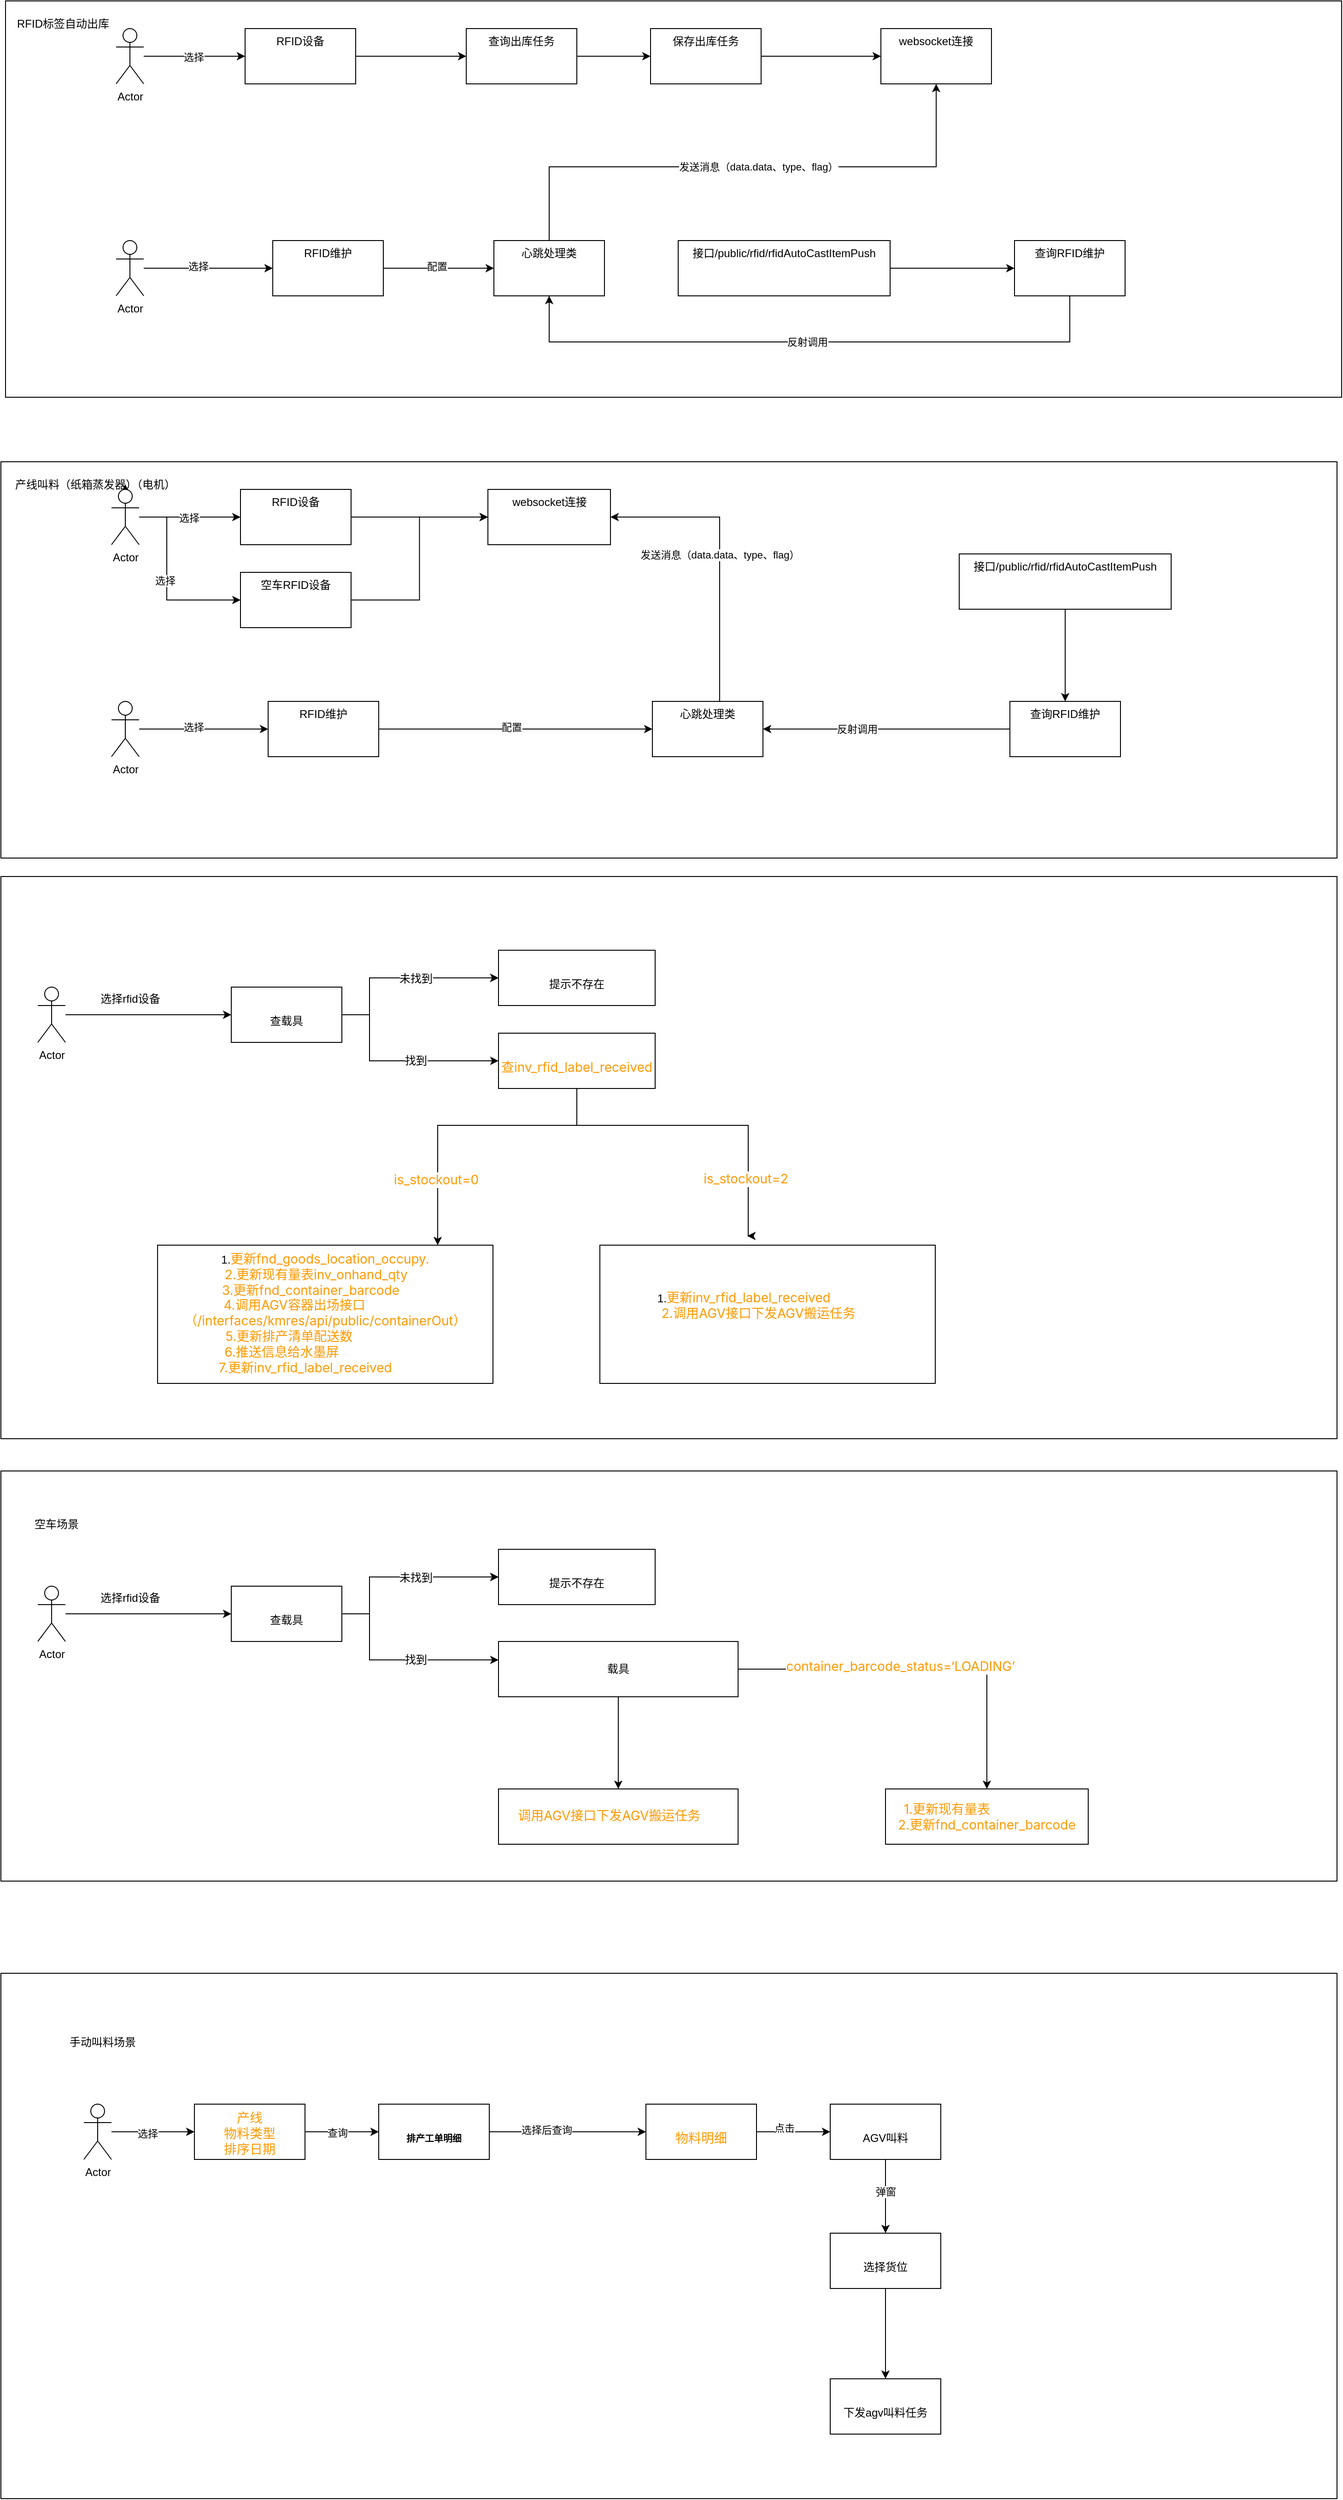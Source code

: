 <mxfile version="24.0.7" type="github">
  <diagram name="第 1 页" id="AtsQym_dxO1_dc0x-YwW">
    <mxGraphModel dx="1674" dy="1915" grid="1" gridSize="10" guides="1" tooltips="1" connect="1" arrows="1" fold="1" page="1" pageScale="1" pageWidth="827" pageHeight="1169" math="0" shadow="0">
      <root>
        <mxCell id="0" />
        <mxCell id="1" parent="0" />
        <mxCell id="234MPPTfTjV2CmHxofjI-33" value="" style="rounded=0;whiteSpace=wrap;html=1;" parent="1" vertex="1">
          <mxGeometry y="725" width="1450" height="445" as="geometry" />
        </mxCell>
        <mxCell id="234MPPTfTjV2CmHxofjI-32" value="" style="rounded=0;whiteSpace=wrap;html=1;" parent="1" vertex="1">
          <mxGeometry y="1270" width="1450" height="570" as="geometry" />
        </mxCell>
        <mxCell id="234MPPTfTjV2CmHxofjI-31" value="" style="rounded=0;whiteSpace=wrap;html=1;" parent="1" vertex="1">
          <mxGeometry y="80" width="1450" height="610" as="geometry" />
        </mxCell>
        <mxCell id="234MPPTfTjV2CmHxofjI-30" value="" style="rounded=0;whiteSpace=wrap;html=1;" parent="1" vertex="1">
          <mxGeometry y="-370" width="1450" height="430" as="geometry" />
        </mxCell>
        <mxCell id="ZUFd0P2jgmWvZ_iUmbDj-3" value="" style="edgeStyle=orthogonalEdgeStyle;rounded=0;orthogonalLoop=1;jettySize=auto;html=1;" parent="1" source="ZUFd0P2jgmWvZ_iUmbDj-1" target="ZUFd0P2jgmWvZ_iUmbDj-2" edge="1">
          <mxGeometry relative="1" as="geometry" />
        </mxCell>
        <mxCell id="ZUFd0P2jgmWvZ_iUmbDj-1" value="Actor" style="shape=umlActor;verticalLabelPosition=bottom;verticalAlign=top;html=1;outlineConnect=0;" parent="1" vertex="1">
          <mxGeometry x="40" y="200" width="30" height="60" as="geometry" />
        </mxCell>
        <mxCell id="ZUFd0P2jgmWvZ_iUmbDj-6" value="" style="edgeStyle=orthogonalEdgeStyle;rounded=0;orthogonalLoop=1;jettySize=auto;html=1;" parent="1" source="ZUFd0P2jgmWvZ_iUmbDj-2" target="ZUFd0P2jgmWvZ_iUmbDj-5" edge="1">
          <mxGeometry relative="1" as="geometry">
            <Array as="points">
              <mxPoint x="400" y="230" />
              <mxPoint x="400" y="190" />
            </Array>
          </mxGeometry>
        </mxCell>
        <mxCell id="ZUFd0P2jgmWvZ_iUmbDj-7" value="" style="edgeStyle=orthogonalEdgeStyle;rounded=0;orthogonalLoop=1;jettySize=auto;html=1;" parent="1" source="ZUFd0P2jgmWvZ_iUmbDj-2" target="ZUFd0P2jgmWvZ_iUmbDj-5" edge="1">
          <mxGeometry relative="1" as="geometry">
            <Array as="points">
              <mxPoint x="400" y="230" />
              <mxPoint x="400" y="190" />
            </Array>
          </mxGeometry>
        </mxCell>
        <mxCell id="ZUFd0P2jgmWvZ_iUmbDj-20" value="&lt;span style=&quot;font-size: 12px; background-color: rgb(251, 251, 251);&quot;&gt;未找到&lt;/span&gt;" style="edgeLabel;html=1;align=center;verticalAlign=middle;resizable=0;points=[];" parent="ZUFd0P2jgmWvZ_iUmbDj-7" vertex="1" connectable="0">
          <mxGeometry x="0.143" y="-1" relative="1" as="geometry">
            <mxPoint as="offset" />
          </mxGeometry>
        </mxCell>
        <mxCell id="ZUFd0P2jgmWvZ_iUmbDj-10" value="" style="edgeStyle=orthogonalEdgeStyle;rounded=0;orthogonalLoop=1;jettySize=auto;html=1;" parent="1" source="ZUFd0P2jgmWvZ_iUmbDj-2" target="ZUFd0P2jgmWvZ_iUmbDj-9" edge="1">
          <mxGeometry relative="1" as="geometry">
            <Array as="points">
              <mxPoint x="400" y="230" />
              <mxPoint x="400" y="280" />
            </Array>
          </mxGeometry>
        </mxCell>
        <mxCell id="ZUFd0P2jgmWvZ_iUmbDj-19" value="&lt;span style=&quot;font-size: 12px; background-color: rgb(251, 251, 251);&quot;&gt;找到&lt;/span&gt;" style="edgeLabel;html=1;align=center;verticalAlign=middle;resizable=0;points=[];" parent="ZUFd0P2jgmWvZ_iUmbDj-10" vertex="1" connectable="0">
          <mxGeometry x="0.109" y="-3" relative="1" as="geometry">
            <mxPoint x="8" y="-3" as="offset" />
          </mxGeometry>
        </mxCell>
        <mxCell id="ZUFd0P2jgmWvZ_iUmbDj-2" value="查载具" style="whiteSpace=wrap;html=1;verticalAlign=center;" parent="1" vertex="1">
          <mxGeometry x="250" y="200" width="120" height="60" as="geometry" />
        </mxCell>
        <mxCell id="ZUFd0P2jgmWvZ_iUmbDj-4" value="选择rfid设备" style="text;html=1;align=center;verticalAlign=middle;resizable=0;points=[];autosize=1;strokeColor=none;fillColor=none;" parent="1" vertex="1">
          <mxGeometry x="95" y="198" width="90" height="30" as="geometry" />
        </mxCell>
        <mxCell id="ZUFd0P2jgmWvZ_iUmbDj-5" value="提示不存在" style="whiteSpace=wrap;html=1;verticalAlign=center;" parent="1" vertex="1">
          <mxGeometry x="540" y="160" width="170" height="60" as="geometry" />
        </mxCell>
        <mxCell id="ZUFd0P2jgmWvZ_iUmbDj-14" value="" style="edgeStyle=orthogonalEdgeStyle;rounded=0;orthogonalLoop=1;jettySize=auto;html=1;" parent="1" source="ZUFd0P2jgmWvZ_iUmbDj-9" target="ZUFd0P2jgmWvZ_iUmbDj-13" edge="1">
          <mxGeometry relative="1" as="geometry">
            <Array as="points">
              <mxPoint x="625" y="350" />
              <mxPoint x="474" y="350" />
            </Array>
          </mxGeometry>
        </mxCell>
        <mxCell id="ZUFd0P2jgmWvZ_iUmbDj-15" value="&lt;span style=&quot;color: rgb(255, 153, 0); font-family: -apple-system, BlinkMacSystemFont, &amp;quot;Segoe UI&amp;quot;, Roboto, Oxygen, Ubuntu, &amp;quot;Fira Sans&amp;quot;, &amp;quot;Droid Sans&amp;quot;, &amp;quot;Helvetica Neue&amp;quot;, sans-serif; font-size: 14px; text-align: left; text-wrap: wrap;&quot;&gt;is_stockout=0&lt;/span&gt;" style="edgeLabel;html=1;align=center;verticalAlign=middle;resizable=0;points=[];" parent="ZUFd0P2jgmWvZ_iUmbDj-14" vertex="1" connectable="0">
          <mxGeometry x="0.558" y="-2" relative="1" as="geometry">
            <mxPoint as="offset" />
          </mxGeometry>
        </mxCell>
        <mxCell id="ZUFd0P2jgmWvZ_iUmbDj-17" style="edgeStyle=orthogonalEdgeStyle;rounded=0;orthogonalLoop=1;jettySize=auto;html=1;" parent="1" source="ZUFd0P2jgmWvZ_iUmbDj-9" edge="1">
          <mxGeometry relative="1" as="geometry">
            <mxPoint x="810" y="470" as="targetPoint" />
            <Array as="points">
              <mxPoint x="625" y="350" />
              <mxPoint x="811" y="350" />
            </Array>
          </mxGeometry>
        </mxCell>
        <mxCell id="ZUFd0P2jgmWvZ_iUmbDj-18" value="&lt;span style=&quot;color: rgb(255, 153, 0); font-family: -apple-system, BlinkMacSystemFont, &amp;quot;Segoe UI&amp;quot;, Roboto, Oxygen, Ubuntu, &amp;quot;Fira Sans&amp;quot;, &amp;quot;Droid Sans&amp;quot;, &amp;quot;Helvetica Neue&amp;quot;, sans-serif; font-size: 14px; text-align: left; text-wrap: wrap;&quot;&gt;is_stockout=2&lt;/span&gt;" style="edgeLabel;html=1;align=center;verticalAlign=middle;resizable=0;points=[];" parent="ZUFd0P2jgmWvZ_iUmbDj-17" vertex="1" connectable="0">
          <mxGeometry x="0.636" y="-3" relative="1" as="geometry">
            <mxPoint as="offset" />
          </mxGeometry>
        </mxCell>
        <mxCell id="ZUFd0P2jgmWvZ_iUmbDj-9" value="&lt;span style=&quot;color: rgb(255, 153, 0); font-family: -apple-system, BlinkMacSystemFont, &amp;quot;Segoe UI&amp;quot;, Roboto, Oxygen, Ubuntu, &amp;quot;Fira Sans&amp;quot;, &amp;quot;Droid Sans&amp;quot;, &amp;quot;Helvetica Neue&amp;quot;, sans-serif; font-size: 14px; text-align: left; background-color: rgb(255, 255, 255);&quot;&gt;查inv_rfid_label_received&lt;/span&gt;" style="whiteSpace=wrap;html=1;verticalAlign=center;" parent="1" vertex="1">
          <mxGeometry x="540" y="250" width="170" height="60" as="geometry" />
        </mxCell>
        <mxCell id="ZUFd0P2jgmWvZ_iUmbDj-13" value="1.&lt;span style=&quot;color: rgb(255, 153, 0); font-family: -apple-system, BlinkMacSystemFont, &amp;quot;Segoe UI&amp;quot;, Roboto, Oxygen, Ubuntu, &amp;quot;Fira Sans&amp;quot;, &amp;quot;Droid Sans&amp;quot;, &amp;quot;Helvetica Neue&amp;quot;, sans-serif; font-size: 14px; text-align: left; background-color: rgb(255, 255, 255);&quot;&gt;更新fnd_goods_location_occupy.&lt;/span&gt;&lt;div&gt;&lt;span style=&quot;color: rgb(255, 153, 0); font-family: -apple-system, BlinkMacSystemFont, &amp;quot;Segoe UI&amp;quot;, Roboto, Oxygen, Ubuntu, &amp;quot;Fira Sans&amp;quot;, &amp;quot;Droid Sans&amp;quot;, &amp;quot;Helvetica Neue&amp;quot;, sans-serif; font-size: 14px; text-align: left; background-color: rgb(255, 255, 255);&quot;&gt;2.&lt;/span&gt;&lt;span style=&quot;background-color: rgb(255, 255, 255); color: rgb(255, 153, 0); font-family: -apple-system, BlinkMacSystemFont, &amp;quot;Segoe UI&amp;quot;, Roboto, Oxygen, Ubuntu, &amp;quot;Fira Sans&amp;quot;, &amp;quot;Droid Sans&amp;quot;, &amp;quot;Helvetica Neue&amp;quot;, sans-serif; font-size: 14px; text-align: left;&quot;&gt;更新现有量表inv_onhand_qty&amp;nbsp; &amp;nbsp; &amp;nbsp;&lt;/span&gt;&lt;/div&gt;&lt;div&gt;&lt;span style=&quot;background-color: rgb(255, 255, 255); color: rgb(255, 153, 0); font-family: -apple-system, BlinkMacSystemFont, &amp;quot;Segoe UI&amp;quot;, Roboto, Oxygen, Ubuntu, &amp;quot;Fira Sans&amp;quot;, &amp;quot;Droid Sans&amp;quot;, &amp;quot;Helvetica Neue&amp;quot;, sans-serif; font-size: 14px; text-align: left;&quot;&gt;3.&lt;/span&gt;&lt;span style=&quot;background-color: rgb(255, 255, 255); color: rgb(255, 153, 0); font-family: -apple-system, BlinkMacSystemFont, &amp;quot;Segoe UI&amp;quot;, Roboto, Oxygen, Ubuntu, &amp;quot;Fira Sans&amp;quot;, &amp;quot;Droid Sans&amp;quot;, &amp;quot;Helvetica Neue&amp;quot;, sans-serif; font-size: 14px; text-align: left;&quot;&gt;更新fnd_container_barcode&amp;nbsp; &amp;nbsp; &amp;nbsp; &amp;nbsp;&amp;nbsp;&lt;/span&gt;&lt;/div&gt;&lt;div&gt;&lt;span style=&quot;background-color: rgb(255, 255, 255); color: rgb(255, 153, 0); font-family: -apple-system, BlinkMacSystemFont, &amp;quot;Segoe UI&amp;quot;, Roboto, Oxygen, Ubuntu, &amp;quot;Fira Sans&amp;quot;, &amp;quot;Droid Sans&amp;quot;, &amp;quot;Helvetica Neue&amp;quot;, sans-serif; font-size: 14px; text-align: left;&quot;&gt;4.&lt;/span&gt;&lt;span style=&quot;background-color: rgb(255, 255, 255); color: rgb(255, 153, 0); font-family: -apple-system, BlinkMacSystemFont, &amp;quot;Segoe UI&amp;quot;, Roboto, Oxygen, Ubuntu, &amp;quot;Fira Sans&amp;quot;, &amp;quot;Droid Sans&amp;quot;, &amp;quot;Helvetica Neue&amp;quot;, sans-serif; font-size: 14px; text-align: left;&quot;&gt;调用AGV容器出场接口&amp;nbsp; &amp;nbsp; &amp;nbsp; &amp;nbsp; &amp;nbsp; &amp;nbsp; &amp;nbsp; &amp;nbsp; &amp;nbsp; （/interfaces/kmres/api/public/containerOut）&lt;/span&gt;&lt;/div&gt;&lt;div&gt;&lt;span style=&quot;background-color: rgb(255, 255, 255); color: rgb(255, 153, 0); font-family: -apple-system, BlinkMacSystemFont, &amp;quot;Segoe UI&amp;quot;, Roboto, Oxygen, Ubuntu, &amp;quot;Fira Sans&amp;quot;, &amp;quot;Droid Sans&amp;quot;, &amp;quot;Helvetica Neue&amp;quot;, sans-serif; font-size: 14px; text-align: left;&quot;&gt;5.&lt;/span&gt;&lt;span style=&quot;background-color: rgb(255, 255, 255); color: rgb(255, 153, 0); font-family: -apple-system, BlinkMacSystemFont, &amp;quot;Segoe UI&amp;quot;, Roboto, Oxygen, Ubuntu, &amp;quot;Fira Sans&amp;quot;, &amp;quot;Droid Sans&amp;quot;, &amp;quot;Helvetica Neue&amp;quot;, sans-serif; font-size: 14px; text-align: left;&quot;&gt;更新排产清单配送数&amp;nbsp; &amp;nbsp; &amp;nbsp; &amp;nbsp; &amp;nbsp; &amp;nbsp; &amp;nbsp; &amp;nbsp; &amp;nbsp; &amp;nbsp;&amp;nbsp;&lt;/span&gt;&lt;/div&gt;&lt;div&gt;&lt;span style=&quot;background-color: rgb(255, 255, 255); color: rgb(255, 153, 0); font-family: -apple-system, BlinkMacSystemFont, &amp;quot;Segoe UI&amp;quot;, Roboto, Oxygen, Ubuntu, &amp;quot;Fira Sans&amp;quot;, &amp;quot;Droid Sans&amp;quot;, &amp;quot;Helvetica Neue&amp;quot;, sans-serif; font-size: 14px; text-align: left;&quot;&gt;6.&lt;/span&gt;&lt;span style=&quot;background-color: rgb(255, 255, 255); color: rgb(255, 153, 0); font-family: -apple-system, BlinkMacSystemFont, &amp;quot;Segoe UI&amp;quot;, Roboto, Oxygen, Ubuntu, &amp;quot;Fira Sans&amp;quot;, &amp;quot;Droid Sans&amp;quot;, &amp;quot;Helvetica Neue&amp;quot;, sans-serif; font-size: 14px; text-align: left;&quot;&gt;推送信息给水墨屏&amp;nbsp; &amp;nbsp; &amp;nbsp; &amp;nbsp; &amp;nbsp; &amp;nbsp; &amp;nbsp; &amp;nbsp; &amp;nbsp; &amp;nbsp; &amp;nbsp; &amp;nbsp;&amp;nbsp;&lt;/span&gt;&lt;/div&gt;&lt;div&gt;&lt;span style=&quot;background-color: rgb(255, 255, 255); color: rgb(255, 153, 0); font-family: -apple-system, BlinkMacSystemFont, &amp;quot;Segoe UI&amp;quot;, Roboto, Oxygen, Ubuntu, &amp;quot;Fira Sans&amp;quot;, &amp;quot;Droid Sans&amp;quot;, &amp;quot;Helvetica Neue&amp;quot;, sans-serif; font-size: 14px; text-align: left;&quot;&gt;7.&lt;/span&gt;&lt;span style=&quot;background-color: rgb(255, 255, 255); color: rgb(255, 153, 0); font-family: -apple-system, BlinkMacSystemFont, &amp;quot;Segoe UI&amp;quot;, Roboto, Oxygen, Ubuntu, &amp;quot;Fira Sans&amp;quot;, &amp;quot;Droid Sans&amp;quot;, &amp;quot;Helvetica Neue&amp;quot;, sans-serif; font-size: 14px; text-align: left;&quot;&gt;更新inv_rfid_label_received&amp;nbsp; &amp;nbsp; &amp;nbsp; &amp;nbsp; &amp;nbsp; &amp;nbsp;&lt;/span&gt;&lt;/div&gt;&lt;div&gt;&lt;span style=&quot;background-color: rgb(255, 255, 255); color: rgb(255, 153, 0); font-family: -apple-system, BlinkMacSystemFont, &amp;quot;Segoe UI&amp;quot;, Roboto, Oxygen, Ubuntu, &amp;quot;Fira Sans&amp;quot;, &amp;quot;Droid Sans&amp;quot;, &amp;quot;Helvetica Neue&amp;quot;, sans-serif; font-size: 14px; text-align: left;&quot;&gt;&lt;br&gt;&lt;/span&gt;&lt;/div&gt;" style="whiteSpace=wrap;html=1;verticalAlign=center;" parent="1" vertex="1">
          <mxGeometry x="170" y="480" width="364" height="150" as="geometry" />
        </mxCell>
        <mxCell id="ZUFd0P2jgmWvZ_iUmbDj-16" value="1.&lt;span style=&quot;color: rgb(255, 153, 0); font-family: -apple-system, BlinkMacSystemFont, &amp;quot;Segoe UI&amp;quot;, Roboto, Oxygen, Ubuntu, &amp;quot;Fira Sans&amp;quot;, &amp;quot;Droid Sans&amp;quot;, &amp;quot;Helvetica Neue&amp;quot;, sans-serif; font-size: 14px; text-align: left; background-color: rgb(255, 255, 255);&quot;&gt;更新inv_rfid_label_received&amp;nbsp; &amp;nbsp; &amp;nbsp; &amp;nbsp; &amp;nbsp; &amp;nbsp; &amp;nbsp;&lt;/span&gt;&lt;div&gt;&lt;span style=&quot;color: rgb(255, 153, 0); font-family: -apple-system, BlinkMacSystemFont, &amp;quot;Segoe UI&amp;quot;, Roboto, Oxygen, Ubuntu, &amp;quot;Fira Sans&amp;quot;, &amp;quot;Droid Sans&amp;quot;, &amp;quot;Helvetica Neue&amp;quot;, sans-serif; font-size: 14px; text-align: left; background-color: rgb(255, 255, 255);&quot;&gt;2.&lt;/span&gt;&lt;span style=&quot;color: rgb(255, 153, 0); font-family: -apple-system, BlinkMacSystemFont, &amp;quot;Segoe UI&amp;quot;, Roboto, Oxygen, Ubuntu, &amp;quot;Fira Sans&amp;quot;, &amp;quot;Droid Sans&amp;quot;, &amp;quot;Helvetica Neue&amp;quot;, sans-serif; font-size: 14px; text-align: left; background-color: rgb(255, 255, 255);&quot;&gt;调用AGV接口下发AGV搬运任务&lt;/span&gt;&lt;span style=&quot;background-color: rgb(255, 255, 255); color: rgb(255, 153, 0); font-family: -apple-system, BlinkMacSystemFont, &amp;quot;Segoe UI&amp;quot;, Roboto, Oxygen, Ubuntu, &amp;quot;Fira Sans&amp;quot;, &amp;quot;Droid Sans&amp;quot;, &amp;quot;Helvetica Neue&amp;quot;, sans-serif; font-size: 14px; text-align: left;&quot;&gt;&amp;nbsp; &amp;nbsp; &amp;nbsp;&lt;/span&gt;&lt;/div&gt;&lt;div&gt;&lt;span style=&quot;background-color: rgb(255, 255, 255); color: rgb(255, 153, 0); font-family: -apple-system, BlinkMacSystemFont, &amp;quot;Segoe UI&amp;quot;, Roboto, Oxygen, Ubuntu, &amp;quot;Fira Sans&amp;quot;, &amp;quot;Droid Sans&amp;quot;, &amp;quot;Helvetica Neue&amp;quot;, sans-serif; font-size: 14px; text-align: left;&quot;&gt;&amp;nbsp; &amp;nbsp; &amp;nbsp; &amp;nbsp; &amp;nbsp;&lt;/span&gt;&lt;br&gt;&lt;/div&gt;&lt;div&gt;&lt;span style=&quot;background-color: rgb(255, 255, 255); color: rgb(255, 153, 0); font-family: -apple-system, BlinkMacSystemFont, &amp;quot;Segoe UI&amp;quot;, Roboto, Oxygen, Ubuntu, &amp;quot;Fira Sans&amp;quot;, &amp;quot;Droid Sans&amp;quot;, &amp;quot;Helvetica Neue&amp;quot;, sans-serif; font-size: 14px; text-align: left;&quot;&gt;&lt;br&gt;&lt;/span&gt;&lt;/div&gt;" style="whiteSpace=wrap;html=1;verticalAlign=center;" parent="1" vertex="1">
          <mxGeometry x="650" y="480" width="364" height="150" as="geometry" />
        </mxCell>
        <mxCell id="ZUFd0P2jgmWvZ_iUmbDj-21" value="" style="edgeStyle=orthogonalEdgeStyle;rounded=0;orthogonalLoop=1;jettySize=auto;html=1;" parent="1" source="ZUFd0P2jgmWvZ_iUmbDj-22" target="ZUFd0P2jgmWvZ_iUmbDj-28" edge="1">
          <mxGeometry relative="1" as="geometry" />
        </mxCell>
        <mxCell id="ZUFd0P2jgmWvZ_iUmbDj-22" value="Actor" style="shape=umlActor;verticalLabelPosition=bottom;verticalAlign=top;html=1;outlineConnect=0;" parent="1" vertex="1">
          <mxGeometry x="40" y="850" width="30" height="60" as="geometry" />
        </mxCell>
        <mxCell id="ZUFd0P2jgmWvZ_iUmbDj-23" value="" style="edgeStyle=orthogonalEdgeStyle;rounded=0;orthogonalLoop=1;jettySize=auto;html=1;" parent="1" source="ZUFd0P2jgmWvZ_iUmbDj-28" target="ZUFd0P2jgmWvZ_iUmbDj-30" edge="1">
          <mxGeometry relative="1" as="geometry">
            <Array as="points">
              <mxPoint x="400" y="880" />
              <mxPoint x="400" y="840" />
            </Array>
          </mxGeometry>
        </mxCell>
        <mxCell id="ZUFd0P2jgmWvZ_iUmbDj-24" value="" style="edgeStyle=orthogonalEdgeStyle;rounded=0;orthogonalLoop=1;jettySize=auto;html=1;" parent="1" source="ZUFd0P2jgmWvZ_iUmbDj-28" target="ZUFd0P2jgmWvZ_iUmbDj-30" edge="1">
          <mxGeometry relative="1" as="geometry">
            <Array as="points">
              <mxPoint x="400" y="880" />
              <mxPoint x="400" y="840" />
            </Array>
          </mxGeometry>
        </mxCell>
        <mxCell id="ZUFd0P2jgmWvZ_iUmbDj-25" value="&lt;span style=&quot;font-size: 12px; background-color: rgb(251, 251, 251);&quot;&gt;未找到&lt;/span&gt;" style="edgeLabel;html=1;align=center;verticalAlign=middle;resizable=0;points=[];" parent="ZUFd0P2jgmWvZ_iUmbDj-24" vertex="1" connectable="0">
          <mxGeometry x="0.143" y="-1" relative="1" as="geometry">
            <mxPoint as="offset" />
          </mxGeometry>
        </mxCell>
        <mxCell id="ZUFd0P2jgmWvZ_iUmbDj-26" value="" style="edgeStyle=orthogonalEdgeStyle;rounded=0;orthogonalLoop=1;jettySize=auto;html=1;" parent="1" source="ZUFd0P2jgmWvZ_iUmbDj-28" edge="1">
          <mxGeometry relative="1" as="geometry">
            <Array as="points">
              <mxPoint x="400" y="880" />
              <mxPoint x="400" y="930" />
            </Array>
            <mxPoint x="540" y="930" as="targetPoint" />
          </mxGeometry>
        </mxCell>
        <mxCell id="ZUFd0P2jgmWvZ_iUmbDj-27" value="&lt;span style=&quot;font-size: 12px; background-color: rgb(251, 251, 251);&quot;&gt;找到&lt;/span&gt;" style="edgeLabel;html=1;align=center;verticalAlign=middle;resizable=0;points=[];" parent="ZUFd0P2jgmWvZ_iUmbDj-26" vertex="1" connectable="0">
          <mxGeometry x="0.109" y="-3" relative="1" as="geometry">
            <mxPoint x="8" y="-3" as="offset" />
          </mxGeometry>
        </mxCell>
        <mxCell id="ZUFd0P2jgmWvZ_iUmbDj-28" value="查载具" style="whiteSpace=wrap;html=1;verticalAlign=center;" parent="1" vertex="1">
          <mxGeometry x="250" y="850" width="120" height="60" as="geometry" />
        </mxCell>
        <mxCell id="ZUFd0P2jgmWvZ_iUmbDj-29" value="选择rfid设备" style="text;html=1;align=center;verticalAlign=middle;resizable=0;points=[];autosize=1;strokeColor=none;fillColor=none;" parent="1" vertex="1">
          <mxGeometry x="95" y="848" width="90" height="30" as="geometry" />
        </mxCell>
        <mxCell id="ZUFd0P2jgmWvZ_iUmbDj-30" value="提示不存在" style="whiteSpace=wrap;html=1;verticalAlign=center;" parent="1" vertex="1">
          <mxGeometry x="540" y="810" width="170" height="60" as="geometry" />
        </mxCell>
        <mxCell id="ZUFd0P2jgmWvZ_iUmbDj-37" value="&lt;span style=&quot;color: rgb(255, 153, 0); font-family: -apple-system, BlinkMacSystemFont, &amp;quot;Segoe UI&amp;quot;, Roboto, Oxygen, Ubuntu, &amp;quot;Fira Sans&amp;quot;, &amp;quot;Droid Sans&amp;quot;, &amp;quot;Helvetica Neue&amp;quot;, sans-serif; font-size: 14px; text-align: left; background-color: rgb(255, 255, 255);&quot;&gt;&amp;nbsp; &amp;nbsp; &amp;nbsp; &amp;nbsp; &amp;nbsp;&amp;nbsp;&lt;/span&gt;&lt;div&gt;&lt;span style=&quot;color: rgb(255, 153, 0); font-family: -apple-system, BlinkMacSystemFont, &amp;quot;Segoe UI&amp;quot;, Roboto, Oxygen, Ubuntu, &amp;quot;Fira Sans&amp;quot;, &amp;quot;Droid Sans&amp;quot;, &amp;quot;Helvetica Neue&amp;quot;, sans-serif; font-size: 14px; text-align: left; background-color: rgb(255, 255, 255);&quot;&gt;调用AGV接口下发AGV搬运任务&lt;/span&gt;&lt;span style=&quot;background-color: rgb(255, 255, 255); color: rgb(255, 153, 0); font-family: -apple-system, BlinkMacSystemFont, &amp;quot;Segoe UI&amp;quot;, Roboto, Oxygen, Ubuntu, &amp;quot;Fira Sans&amp;quot;, &amp;quot;Droid Sans&amp;quot;, &amp;quot;Helvetica Neue&amp;quot;, sans-serif; font-size: 14px; text-align: left;&quot;&gt;&amp;nbsp; &amp;nbsp; &amp;nbsp;&lt;/span&gt;&lt;/div&gt;&lt;div&gt;&lt;span style=&quot;background-color: rgb(255, 255, 255); color: rgb(255, 153, 0); font-family: -apple-system, BlinkMacSystemFont, &amp;quot;Segoe UI&amp;quot;, Roboto, Oxygen, Ubuntu, &amp;quot;Fira Sans&amp;quot;, &amp;quot;Droid Sans&amp;quot;, &amp;quot;Helvetica Neue&amp;quot;, sans-serif; font-size: 14px; text-align: left;&quot;&gt;&amp;nbsp; &amp;nbsp; &amp;nbsp; &amp;nbsp; &amp;nbsp;&lt;/span&gt;&lt;br&gt;&lt;/div&gt;&lt;div&gt;&lt;span style=&quot;background-color: rgb(255, 255, 255); color: rgb(255, 153, 0); font-family: -apple-system, BlinkMacSystemFont, &amp;quot;Segoe UI&amp;quot;, Roboto, Oxygen, Ubuntu, &amp;quot;Fira Sans&amp;quot;, &amp;quot;Droid Sans&amp;quot;, &amp;quot;Helvetica Neue&amp;quot;, sans-serif; font-size: 14px; text-align: left;&quot;&gt;&lt;br&gt;&lt;/span&gt;&lt;/div&gt;" style="whiteSpace=wrap;html=1;verticalAlign=center;" parent="1" vertex="1">
          <mxGeometry x="540" y="1070" width="260" height="60" as="geometry" />
        </mxCell>
        <mxCell id="ZUFd0P2jgmWvZ_iUmbDj-38" value="空车场景" style="text;html=1;align=center;verticalAlign=middle;resizable=0;points=[];autosize=1;strokeColor=none;fillColor=none;" parent="1" vertex="1">
          <mxGeometry x="25" y="768" width="70" height="30" as="geometry" />
        </mxCell>
        <mxCell id="ZUFd0P2jgmWvZ_iUmbDj-63" value="" style="edgeStyle=orthogonalEdgeStyle;rounded=0;orthogonalLoop=1;jettySize=auto;html=1;" parent="1" source="ZUFd0P2jgmWvZ_iUmbDj-40" target="ZUFd0P2jgmWvZ_iUmbDj-62" edge="1">
          <mxGeometry relative="1" as="geometry" />
        </mxCell>
        <mxCell id="ZUFd0P2jgmWvZ_iUmbDj-64" value="选择" style="edgeLabel;html=1;align=center;verticalAlign=middle;resizable=0;points=[];" parent="ZUFd0P2jgmWvZ_iUmbDj-63" vertex="1" connectable="0">
          <mxGeometry x="-0.133" y="-2" relative="1" as="geometry">
            <mxPoint as="offset" />
          </mxGeometry>
        </mxCell>
        <mxCell id="ZUFd0P2jgmWvZ_iUmbDj-40" value="Actor" style="shape=umlActor;verticalLabelPosition=bottom;verticalAlign=top;html=1;outlineConnect=0;" parent="1" vertex="1">
          <mxGeometry x="90" y="1412" width="30" height="60" as="geometry" />
        </mxCell>
        <mxCell id="ZUFd0P2jgmWvZ_iUmbDj-56" value="手动叫料场景" style="text;html=1;align=center;verticalAlign=middle;resizable=0;points=[];autosize=1;strokeColor=none;fillColor=none;" parent="1" vertex="1">
          <mxGeometry x="60" y="1330" width="100" height="30" as="geometry" />
        </mxCell>
        <mxCell id="ZUFd0P2jgmWvZ_iUmbDj-59" value="" style="edgeStyle=orthogonalEdgeStyle;rounded=0;orthogonalLoop=1;jettySize=auto;html=1;" parent="1" source="ZUFd0P2jgmWvZ_iUmbDj-57" target="ZUFd0P2jgmWvZ_iUmbDj-58" edge="1">
          <mxGeometry relative="1" as="geometry" />
        </mxCell>
        <mxCell id="ZUFd0P2jgmWvZ_iUmbDj-60" value="&lt;span style=&quot;color: rgb(255, 153, 0); font-family: -apple-system, BlinkMacSystemFont, &amp;quot;Segoe UI&amp;quot;, Roboto, Oxygen, Ubuntu, &amp;quot;Fira Sans&amp;quot;, &amp;quot;Droid Sans&amp;quot;, &amp;quot;Helvetica Neue&amp;quot;, sans-serif; font-size: 14px; text-align: left; text-wrap: wrap;&quot;&gt;container_barcode_status=‘LOADING’&lt;/span&gt;" style="edgeLabel;html=1;align=center;verticalAlign=middle;resizable=0;points=[];" parent="ZUFd0P2jgmWvZ_iUmbDj-59" vertex="1" connectable="0">
          <mxGeometry x="-0.12" y="3" relative="1" as="geometry">
            <mxPoint as="offset" />
          </mxGeometry>
        </mxCell>
        <mxCell id="ZUFd0P2jgmWvZ_iUmbDj-61" style="edgeStyle=orthogonalEdgeStyle;rounded=0;orthogonalLoop=1;jettySize=auto;html=1;entryX=0.5;entryY=0;entryDx=0;entryDy=0;" parent="1" source="ZUFd0P2jgmWvZ_iUmbDj-57" target="ZUFd0P2jgmWvZ_iUmbDj-37" edge="1">
          <mxGeometry relative="1" as="geometry" />
        </mxCell>
        <mxCell id="ZUFd0P2jgmWvZ_iUmbDj-57" value="载具" style="rounded=0;whiteSpace=wrap;html=1;" parent="1" vertex="1">
          <mxGeometry x="540" y="910" width="260" height="60" as="geometry" />
        </mxCell>
        <mxCell id="ZUFd0P2jgmWvZ_iUmbDj-58" value="&lt;span style=&quot;color: rgb(255, 153, 0); font-family: -apple-system, BlinkMacSystemFont, &amp;quot;Segoe UI&amp;quot;, Roboto, Oxygen, Ubuntu, &amp;quot;Fira Sans&amp;quot;, &amp;quot;Droid Sans&amp;quot;, &amp;quot;Helvetica Neue&amp;quot;, sans-serif; font-size: 14px; text-align: left; background-color: rgb(255, 255, 255);&quot;&gt;1.更新现有量表&amp;nbsp; &amp;nbsp; &amp;nbsp; &amp;nbsp; &amp;nbsp; &amp;nbsp; &amp;nbsp; &amp;nbsp; &amp;nbsp; &amp;nbsp; &amp;nbsp;&amp;nbsp;&lt;/span&gt;&lt;div&gt;&lt;span style=&quot;color: rgb(255, 153, 0); font-family: -apple-system, BlinkMacSystemFont, &amp;quot;Segoe UI&amp;quot;, Roboto, Oxygen, Ubuntu, &amp;quot;Fira Sans&amp;quot;, &amp;quot;Droid Sans&amp;quot;, &amp;quot;Helvetica Neue&amp;quot;, sans-serif; font-size: 14px; text-align: left; background-color: rgb(255, 255, 255);&quot;&gt;2.更新fnd_container_barcode&lt;/span&gt;&lt;span style=&quot;color: rgb(255, 153, 0); font-family: -apple-system, BlinkMacSystemFont, &amp;quot;Segoe UI&amp;quot;, Roboto, Oxygen, Ubuntu, &amp;quot;Fira Sans&amp;quot;, &amp;quot;Droid Sans&amp;quot;, &amp;quot;Helvetica Neue&amp;quot;, sans-serif; font-size: 14px; text-align: left; background-color: rgb(255, 255, 255);&quot;&gt;&lt;br&gt;&lt;/span&gt;&lt;/div&gt;" style="whiteSpace=wrap;html=1;rounded=0;" parent="1" vertex="1">
          <mxGeometry x="960" y="1070" width="220" height="60" as="geometry" />
        </mxCell>
        <mxCell id="ZUFd0P2jgmWvZ_iUmbDj-66" value="" style="edgeStyle=orthogonalEdgeStyle;rounded=0;orthogonalLoop=1;jettySize=auto;html=1;" parent="1" source="ZUFd0P2jgmWvZ_iUmbDj-62" target="ZUFd0P2jgmWvZ_iUmbDj-65" edge="1">
          <mxGeometry relative="1" as="geometry" />
        </mxCell>
        <mxCell id="ZUFd0P2jgmWvZ_iUmbDj-67" value="查询" style="edgeLabel;html=1;align=center;verticalAlign=middle;resizable=0;points=[];" parent="ZUFd0P2jgmWvZ_iUmbDj-66" vertex="1" connectable="0">
          <mxGeometry x="-0.125" y="-1" relative="1" as="geometry">
            <mxPoint as="offset" />
          </mxGeometry>
        </mxCell>
        <mxCell id="ZUFd0P2jgmWvZ_iUmbDj-62" value="&lt;div&gt;&lt;span style=&quot;color: rgb(255, 153, 0); font-family: -apple-system, BlinkMacSystemFont, &amp;quot;Segoe UI&amp;quot;, Roboto, Oxygen, Ubuntu, &amp;quot;Fira Sans&amp;quot;, &amp;quot;Droid Sans&amp;quot;, &amp;quot;Helvetica Neue&amp;quot;, sans-serif; font-size: 14px; text-align: left; background-color: rgb(255, 255, 255);&quot;&gt;产线&lt;/span&gt;&lt;/div&gt;&lt;div&gt;&lt;span style=&quot;color: rgb(255, 153, 0); font-family: -apple-system, BlinkMacSystemFont, &amp;quot;Segoe UI&amp;quot;, Roboto, Oxygen, Ubuntu, &amp;quot;Fira Sans&amp;quot;, &amp;quot;Droid Sans&amp;quot;, &amp;quot;Helvetica Neue&amp;quot;, sans-serif; font-size: 14px; text-align: left; background-color: rgb(255, 255, 255);&quot;&gt;物料类型&lt;/span&gt;&lt;/div&gt;&lt;div&gt;&lt;span style=&quot;color: rgb(255, 153, 0); font-family: -apple-system, BlinkMacSystemFont, &amp;quot;Segoe UI&amp;quot;, Roboto, Oxygen, Ubuntu, &amp;quot;Fira Sans&amp;quot;, &amp;quot;Droid Sans&amp;quot;, &amp;quot;Helvetica Neue&amp;quot;, sans-serif; font-size: 14px; text-align: left; background-color: rgb(255, 255, 255);&quot;&gt;排序日期&lt;/span&gt;&lt;/div&gt;" style="whiteSpace=wrap;html=1;verticalAlign=top;" parent="1" vertex="1">
          <mxGeometry x="210" y="1412" width="120" height="60" as="geometry" />
        </mxCell>
        <mxCell id="ZUFd0P2jgmWvZ_iUmbDj-69" value="" style="edgeStyle=orthogonalEdgeStyle;rounded=0;orthogonalLoop=1;jettySize=auto;html=1;" parent="1" source="ZUFd0P2jgmWvZ_iUmbDj-65" target="ZUFd0P2jgmWvZ_iUmbDj-68" edge="1">
          <mxGeometry relative="1" as="geometry" />
        </mxCell>
        <mxCell id="ZUFd0P2jgmWvZ_iUmbDj-70" value="选择后查询" style="edgeLabel;html=1;align=center;verticalAlign=middle;resizable=0;points=[];" parent="ZUFd0P2jgmWvZ_iUmbDj-69" vertex="1" connectable="0">
          <mxGeometry x="-0.275" y="2" relative="1" as="geometry">
            <mxPoint as="offset" />
          </mxGeometry>
        </mxCell>
        <mxCell id="ZUFd0P2jgmWvZ_iUmbDj-65" value="&lt;span style=&quot;font-family: &amp;quot;Helvetica Neue&amp;quot;, Helvetica, &amp;quot;PingFang SC&amp;quot;, &amp;quot;Microsoft YaHei&amp;quot;, &amp;quot;Hiragino Sans GB&amp;quot;, SimSun, &amp;quot;sans-serif&amp;quot;; font-size: 9.96px; font-weight: 700; text-align: start; background-color: rgb(255, 255, 255);&quot;&gt;排产工单明细&lt;/span&gt;" style="whiteSpace=wrap;html=1;verticalAlign=center;" parent="1" vertex="1">
          <mxGeometry x="410" y="1412" width="120" height="60" as="geometry" />
        </mxCell>
        <mxCell id="ZUFd0P2jgmWvZ_iUmbDj-74" value="" style="edgeStyle=orthogonalEdgeStyle;rounded=0;orthogonalLoop=1;jettySize=auto;html=1;" parent="1" source="ZUFd0P2jgmWvZ_iUmbDj-68" target="ZUFd0P2jgmWvZ_iUmbDj-73" edge="1">
          <mxGeometry relative="1" as="geometry" />
        </mxCell>
        <mxCell id="ZUFd0P2jgmWvZ_iUmbDj-75" value="点击" style="edgeLabel;html=1;align=center;verticalAlign=middle;resizable=0;points=[];" parent="ZUFd0P2jgmWvZ_iUmbDj-74" vertex="1" connectable="0">
          <mxGeometry x="-0.25" y="4" relative="1" as="geometry">
            <mxPoint as="offset" />
          </mxGeometry>
        </mxCell>
        <mxCell id="ZUFd0P2jgmWvZ_iUmbDj-68" value="&lt;span style=&quot;color: rgb(255, 153, 0); font-family: -apple-system, BlinkMacSystemFont, &amp;quot;Segoe UI&amp;quot;, Roboto, Oxygen, Ubuntu, &amp;quot;Fira Sans&amp;quot;, &amp;quot;Droid Sans&amp;quot;, &amp;quot;Helvetica Neue&amp;quot;, sans-serif; font-size: 14px; text-align: left; background-color: rgb(255, 255, 255);&quot;&gt;物料明细&lt;/span&gt;" style="whiteSpace=wrap;html=1;verticalAlign=center;" parent="1" vertex="1">
          <mxGeometry x="700" y="1412" width="120" height="60" as="geometry" />
        </mxCell>
        <mxCell id="ZUFd0P2jgmWvZ_iUmbDj-71" value="下发agv叫料任务" style="whiteSpace=wrap;html=1;verticalAlign=center;" parent="1" vertex="1">
          <mxGeometry x="900" y="1710" width="120" height="60" as="geometry" />
        </mxCell>
        <mxCell id="ZUFd0P2jgmWvZ_iUmbDj-77" value="" style="edgeStyle=orthogonalEdgeStyle;rounded=0;orthogonalLoop=1;jettySize=auto;html=1;" parent="1" source="ZUFd0P2jgmWvZ_iUmbDj-73" target="ZUFd0P2jgmWvZ_iUmbDj-76" edge="1">
          <mxGeometry relative="1" as="geometry" />
        </mxCell>
        <mxCell id="ZUFd0P2jgmWvZ_iUmbDj-78" value="弹窗" style="edgeLabel;html=1;align=center;verticalAlign=middle;resizable=0;points=[];" parent="ZUFd0P2jgmWvZ_iUmbDj-77" vertex="1" connectable="0">
          <mxGeometry x="-0.125" relative="1" as="geometry">
            <mxPoint as="offset" />
          </mxGeometry>
        </mxCell>
        <mxCell id="ZUFd0P2jgmWvZ_iUmbDj-73" value="AGV叫料" style="whiteSpace=wrap;html=1;verticalAlign=center;" parent="1" vertex="1">
          <mxGeometry x="900" y="1412" width="120" height="60" as="geometry" />
        </mxCell>
        <mxCell id="ZUFd0P2jgmWvZ_iUmbDj-79" style="edgeStyle=orthogonalEdgeStyle;rounded=0;orthogonalLoop=1;jettySize=auto;html=1;entryX=0.5;entryY=0;entryDx=0;entryDy=0;" parent="1" source="ZUFd0P2jgmWvZ_iUmbDj-76" target="ZUFd0P2jgmWvZ_iUmbDj-71" edge="1">
          <mxGeometry relative="1" as="geometry" />
        </mxCell>
        <mxCell id="ZUFd0P2jgmWvZ_iUmbDj-76" value="选择货位" style="whiteSpace=wrap;html=1;verticalAlign=center;" parent="1" vertex="1">
          <mxGeometry x="900" y="1552" width="120" height="60" as="geometry" />
        </mxCell>
        <mxCell id="234MPPTfTjV2CmHxofjI-3" value="" style="edgeStyle=orthogonalEdgeStyle;rounded=0;orthogonalLoop=1;jettySize=auto;html=1;" parent="1" source="234MPPTfTjV2CmHxofjI-1" target="234MPPTfTjV2CmHxofjI-2" edge="1">
          <mxGeometry relative="1" as="geometry" />
        </mxCell>
        <mxCell id="234MPPTfTjV2CmHxofjI-9" value="选择" style="edgeLabel;html=1;align=center;verticalAlign=middle;resizable=0;points=[];" parent="234MPPTfTjV2CmHxofjI-3" vertex="1" connectable="0">
          <mxGeometry x="-0.157" y="2" relative="1" as="geometry">
            <mxPoint as="offset" />
          </mxGeometry>
        </mxCell>
        <mxCell id="234MPPTfTjV2CmHxofjI-1" value="Actor" style="shape=umlActor;verticalLabelPosition=bottom;verticalAlign=top;html=1;outlineConnect=0;" parent="1" vertex="1">
          <mxGeometry x="120" y="-110" width="30" height="60" as="geometry" />
        </mxCell>
        <mxCell id="234MPPTfTjV2CmHxofjI-7" value="" style="edgeStyle=orthogonalEdgeStyle;rounded=0;orthogonalLoop=1;jettySize=auto;html=1;" parent="1" source="234MPPTfTjV2CmHxofjI-2" target="234MPPTfTjV2CmHxofjI-6" edge="1">
          <mxGeometry relative="1" as="geometry" />
        </mxCell>
        <mxCell id="234MPPTfTjV2CmHxofjI-8" value="配置" style="edgeLabel;html=1;align=center;verticalAlign=middle;resizable=0;points=[];" parent="234MPPTfTjV2CmHxofjI-7" vertex="1" connectable="0">
          <mxGeometry x="-0.033" y="2" relative="1" as="geometry">
            <mxPoint as="offset" />
          </mxGeometry>
        </mxCell>
        <mxCell id="234MPPTfTjV2CmHxofjI-2" value="RFID维护" style="whiteSpace=wrap;html=1;verticalAlign=top;" parent="1" vertex="1">
          <mxGeometry x="290" y="-110" width="120" height="60" as="geometry" />
        </mxCell>
        <mxCell id="234MPPTfTjV2CmHxofjI-26" style="edgeStyle=orthogonalEdgeStyle;rounded=0;orthogonalLoop=1;jettySize=auto;html=1;entryX=1;entryY=0.5;entryDx=0;entryDy=0;exitX=0.5;exitY=0;exitDx=0;exitDy=0;" parent="1" source="234MPPTfTjV2CmHxofjI-6" target="234MPPTfTjV2CmHxofjI-24" edge="1">
          <mxGeometry relative="1" as="geometry">
            <mxPoint x="580" y="-90" as="sourcePoint" />
            <mxPoint x="585" y="-280" as="targetPoint" />
            <Array as="points">
              <mxPoint x="780" y="-110" />
              <mxPoint x="780" y="-310" />
            </Array>
          </mxGeometry>
        </mxCell>
        <mxCell id="234MPPTfTjV2CmHxofjI-27" value="发送消息（data.data、type、flag）" style="edgeLabel;html=1;align=center;verticalAlign=middle;resizable=0;points=[];" parent="234MPPTfTjV2CmHxofjI-26" vertex="1" connectable="0">
          <mxGeometry x="0.041" relative="1" as="geometry">
            <mxPoint as="offset" />
          </mxGeometry>
        </mxCell>
        <mxCell id="234MPPTfTjV2CmHxofjI-6" value="心跳处理类" style="whiteSpace=wrap;html=1;verticalAlign=top;" parent="1" vertex="1">
          <mxGeometry x="707" y="-110" width="120" height="60" as="geometry" />
        </mxCell>
        <mxCell id="234MPPTfTjV2CmHxofjI-13" value="" style="edgeStyle=orthogonalEdgeStyle;rounded=0;orthogonalLoop=1;jettySize=auto;html=1;" parent="1" source="234MPPTfTjV2CmHxofjI-10" target="234MPPTfTjV2CmHxofjI-12" edge="1">
          <mxGeometry relative="1" as="geometry" />
        </mxCell>
        <mxCell id="234MPPTfTjV2CmHxofjI-10" value="接口/public/rfid/rfidAutoCastItemPush" style="whiteSpace=wrap;html=1;verticalAlign=top;" parent="1" vertex="1">
          <mxGeometry x="1040" y="-270" width="230" height="60" as="geometry" />
        </mxCell>
        <mxCell id="234MPPTfTjV2CmHxofjI-14" style="edgeStyle=orthogonalEdgeStyle;rounded=0;orthogonalLoop=1;jettySize=auto;html=1;entryX=1;entryY=0.5;entryDx=0;entryDy=0;" parent="1" source="234MPPTfTjV2CmHxofjI-12" target="234MPPTfTjV2CmHxofjI-6" edge="1">
          <mxGeometry relative="1" as="geometry">
            <Array as="points">
              <mxPoint x="920" y="-80" />
              <mxPoint x="920" y="-80" />
            </Array>
          </mxGeometry>
        </mxCell>
        <mxCell id="234MPPTfTjV2CmHxofjI-15" value="反射调用" style="edgeLabel;html=1;align=center;verticalAlign=middle;resizable=0;points=[];" parent="234MPPTfTjV2CmHxofjI-14" vertex="1" connectable="0">
          <mxGeometry x="-0.152" y="2" relative="1" as="geometry">
            <mxPoint x="-53" y="-2" as="offset" />
          </mxGeometry>
        </mxCell>
        <mxCell id="234MPPTfTjV2CmHxofjI-12" value="查询RFID维护" style="whiteSpace=wrap;html=1;verticalAlign=top;" parent="1" vertex="1">
          <mxGeometry x="1095" y="-110" width="120" height="60" as="geometry" />
        </mxCell>
        <mxCell id="234MPPTfTjV2CmHxofjI-18" value="" style="edgeStyle=orthogonalEdgeStyle;rounded=0;orthogonalLoop=1;jettySize=auto;html=1;" parent="1" source="234MPPTfTjV2CmHxofjI-16" target="234MPPTfTjV2CmHxofjI-17" edge="1">
          <mxGeometry relative="1" as="geometry" />
        </mxCell>
        <mxCell id="234MPPTfTjV2CmHxofjI-19" value="选择" style="edgeLabel;html=1;align=center;verticalAlign=middle;resizable=0;points=[];" parent="234MPPTfTjV2CmHxofjI-18" vertex="1" connectable="0">
          <mxGeometry x="-0.018" y="-1" relative="1" as="geometry">
            <mxPoint as="offset" />
          </mxGeometry>
        </mxCell>
        <mxCell id="234MPPTfTjV2CmHxofjI-62" style="edgeStyle=orthogonalEdgeStyle;rounded=0;orthogonalLoop=1;jettySize=auto;html=1;" parent="1" source="234MPPTfTjV2CmHxofjI-16" target="234MPPTfTjV2CmHxofjI-30" edge="1">
          <mxGeometry relative="1" as="geometry">
            <Array as="points">
              <mxPoint x="210" y="-220" />
              <mxPoint x="210" y="-220" />
            </Array>
          </mxGeometry>
        </mxCell>
        <mxCell id="234MPPTfTjV2CmHxofjI-63" style="edgeStyle=orthogonalEdgeStyle;rounded=0;orthogonalLoop=1;jettySize=auto;html=1;" parent="1" source="234MPPTfTjV2CmHxofjI-16" target="234MPPTfTjV2CmHxofjI-61" edge="1">
          <mxGeometry relative="1" as="geometry">
            <Array as="points">
              <mxPoint x="180" y="-310" />
              <mxPoint x="180" y="-220" />
            </Array>
          </mxGeometry>
        </mxCell>
        <mxCell id="234MPPTfTjV2CmHxofjI-64" value="选择" style="edgeLabel;html=1;align=center;verticalAlign=middle;resizable=0;points=[];" parent="234MPPTfTjV2CmHxofjI-63" vertex="1" connectable="0">
          <mxGeometry x="-0.01" y="-2" relative="1" as="geometry">
            <mxPoint as="offset" />
          </mxGeometry>
        </mxCell>
        <mxCell id="234MPPTfTjV2CmHxofjI-16" value="Actor" style="shape=umlActor;verticalLabelPosition=bottom;verticalAlign=top;html=1;outlineConnect=0;" parent="1" vertex="1">
          <mxGeometry x="120" y="-340" width="30" height="60" as="geometry" />
        </mxCell>
        <mxCell id="234MPPTfTjV2CmHxofjI-21" value="" style="edgeStyle=orthogonalEdgeStyle;rounded=0;orthogonalLoop=1;jettySize=auto;html=1;entryX=0;entryY=0.5;entryDx=0;entryDy=0;" parent="1" source="234MPPTfTjV2CmHxofjI-17" target="234MPPTfTjV2CmHxofjI-24" edge="1">
          <mxGeometry relative="1" as="geometry">
            <mxPoint x="500" y="-310" as="targetPoint" />
          </mxGeometry>
        </mxCell>
        <mxCell id="234MPPTfTjV2CmHxofjI-17" value="RFID设备" style="whiteSpace=wrap;html=1;verticalAlign=top;" parent="1" vertex="1">
          <mxGeometry x="260" y="-340" width="120" height="60" as="geometry" />
        </mxCell>
        <mxCell id="234MPPTfTjV2CmHxofjI-24" value="websocket连接" style="whiteSpace=wrap;html=1;verticalAlign=top;" parent="1" vertex="1">
          <mxGeometry x="528.5" y="-340" width="133" height="60" as="geometry" />
        </mxCell>
        <mxCell id="234MPPTfTjV2CmHxofjI-34" value="产线叫料（纸箱蒸发器）（电机）" style="text;html=1;align=center;verticalAlign=middle;whiteSpace=wrap;rounded=0;" parent="1" vertex="1">
          <mxGeometry x="5" y="-360" width="195" height="30" as="geometry" />
        </mxCell>
        <mxCell id="234MPPTfTjV2CmHxofjI-35" value="" style="rounded=0;whiteSpace=wrap;html=1;" parent="1" vertex="1">
          <mxGeometry x="5" y="-870" width="1450" height="430" as="geometry" />
        </mxCell>
        <mxCell id="234MPPTfTjV2CmHxofjI-36" value="" style="edgeStyle=orthogonalEdgeStyle;rounded=0;orthogonalLoop=1;jettySize=auto;html=1;" parent="1" source="234MPPTfTjV2CmHxofjI-38" target="234MPPTfTjV2CmHxofjI-41" edge="1">
          <mxGeometry relative="1" as="geometry" />
        </mxCell>
        <mxCell id="234MPPTfTjV2CmHxofjI-37" value="选择" style="edgeLabel;html=1;align=center;verticalAlign=middle;resizable=0;points=[];" parent="234MPPTfTjV2CmHxofjI-36" vertex="1" connectable="0">
          <mxGeometry x="-0.157" y="2" relative="1" as="geometry">
            <mxPoint as="offset" />
          </mxGeometry>
        </mxCell>
        <mxCell id="234MPPTfTjV2CmHxofjI-38" value="Actor" style="shape=umlActor;verticalLabelPosition=bottom;verticalAlign=top;html=1;outlineConnect=0;" parent="1" vertex="1">
          <mxGeometry x="125" y="-610" width="30" height="60" as="geometry" />
        </mxCell>
        <mxCell id="234MPPTfTjV2CmHxofjI-39" value="" style="edgeStyle=orthogonalEdgeStyle;rounded=0;orthogonalLoop=1;jettySize=auto;html=1;" parent="1" source="234MPPTfTjV2CmHxofjI-41" target="234MPPTfTjV2CmHxofjI-44" edge="1">
          <mxGeometry relative="1" as="geometry" />
        </mxCell>
        <mxCell id="234MPPTfTjV2CmHxofjI-40" value="配置" style="edgeLabel;html=1;align=center;verticalAlign=middle;resizable=0;points=[];" parent="234MPPTfTjV2CmHxofjI-39" vertex="1" connectable="0">
          <mxGeometry x="-0.033" y="2" relative="1" as="geometry">
            <mxPoint as="offset" />
          </mxGeometry>
        </mxCell>
        <mxCell id="234MPPTfTjV2CmHxofjI-41" value="RFID维护" style="whiteSpace=wrap;html=1;verticalAlign=top;" parent="1" vertex="1">
          <mxGeometry x="295" y="-610" width="120" height="60" as="geometry" />
        </mxCell>
        <mxCell id="234MPPTfTjV2CmHxofjI-42" style="edgeStyle=orthogonalEdgeStyle;rounded=0;orthogonalLoop=1;jettySize=auto;html=1;entryX=0.5;entryY=1;entryDx=0;entryDy=0;" parent="1" source="234MPPTfTjV2CmHxofjI-44" target="234MPPTfTjV2CmHxofjI-59" edge="1">
          <mxGeometry relative="1" as="geometry">
            <Array as="points">
              <mxPoint x="595" y="-690" />
              <mxPoint x="1015" y="-690" />
            </Array>
          </mxGeometry>
        </mxCell>
        <mxCell id="234MPPTfTjV2CmHxofjI-43" value="发送消息（data.data、type、flag）" style="edgeLabel;html=1;align=center;verticalAlign=middle;resizable=0;points=[];" parent="234MPPTfTjV2CmHxofjI-42" vertex="1" connectable="0">
          <mxGeometry x="0.041" relative="1" as="geometry">
            <mxPoint as="offset" />
          </mxGeometry>
        </mxCell>
        <mxCell id="234MPPTfTjV2CmHxofjI-44" value="心跳处理类" style="whiteSpace=wrap;html=1;verticalAlign=top;" parent="1" vertex="1">
          <mxGeometry x="535" y="-610" width="120" height="60" as="geometry" />
        </mxCell>
        <mxCell id="234MPPTfTjV2CmHxofjI-45" value="" style="edgeStyle=orthogonalEdgeStyle;rounded=0;orthogonalLoop=1;jettySize=auto;html=1;" parent="1" source="234MPPTfTjV2CmHxofjI-46" target="234MPPTfTjV2CmHxofjI-49" edge="1">
          <mxGeometry relative="1" as="geometry" />
        </mxCell>
        <mxCell id="234MPPTfTjV2CmHxofjI-46" value="接口/public/rfid/rfidAutoCastItemPush" style="whiteSpace=wrap;html=1;verticalAlign=top;" parent="1" vertex="1">
          <mxGeometry x="735" y="-610" width="230" height="60" as="geometry" />
        </mxCell>
        <mxCell id="234MPPTfTjV2CmHxofjI-47" style="edgeStyle=orthogonalEdgeStyle;rounded=0;orthogonalLoop=1;jettySize=auto;html=1;entryX=0.5;entryY=1;entryDx=0;entryDy=0;" parent="1" source="234MPPTfTjV2CmHxofjI-49" target="234MPPTfTjV2CmHxofjI-44" edge="1">
          <mxGeometry relative="1" as="geometry">
            <Array as="points">
              <mxPoint x="1160" y="-500" />
              <mxPoint x="595" y="-500" />
            </Array>
          </mxGeometry>
        </mxCell>
        <mxCell id="234MPPTfTjV2CmHxofjI-48" value="反射调用" style="edgeLabel;html=1;align=center;verticalAlign=middle;resizable=0;points=[];" parent="234MPPTfTjV2CmHxofjI-47" vertex="1" connectable="0">
          <mxGeometry x="-0.152" y="2" relative="1" as="geometry">
            <mxPoint x="-53" y="-2" as="offset" />
          </mxGeometry>
        </mxCell>
        <mxCell id="234MPPTfTjV2CmHxofjI-49" value="查询RFID维护" style="whiteSpace=wrap;html=1;verticalAlign=top;" parent="1" vertex="1">
          <mxGeometry x="1100" y="-610" width="120" height="60" as="geometry" />
        </mxCell>
        <mxCell id="234MPPTfTjV2CmHxofjI-50" value="" style="edgeStyle=orthogonalEdgeStyle;rounded=0;orthogonalLoop=1;jettySize=auto;html=1;" parent="1" source="234MPPTfTjV2CmHxofjI-52" target="234MPPTfTjV2CmHxofjI-54" edge="1">
          <mxGeometry relative="1" as="geometry" />
        </mxCell>
        <mxCell id="234MPPTfTjV2CmHxofjI-51" value="选择" style="edgeLabel;html=1;align=center;verticalAlign=middle;resizable=0;points=[];" parent="234MPPTfTjV2CmHxofjI-50" vertex="1" connectable="0">
          <mxGeometry x="-0.018" y="-1" relative="1" as="geometry">
            <mxPoint as="offset" />
          </mxGeometry>
        </mxCell>
        <mxCell id="234MPPTfTjV2CmHxofjI-52" value="Actor" style="shape=umlActor;verticalLabelPosition=bottom;verticalAlign=top;html=1;outlineConnect=0;" parent="1" vertex="1">
          <mxGeometry x="125" y="-840" width="30" height="60" as="geometry" />
        </mxCell>
        <mxCell id="234MPPTfTjV2CmHxofjI-53" value="" style="edgeStyle=orthogonalEdgeStyle;rounded=0;orthogonalLoop=1;jettySize=auto;html=1;" parent="1" source="234MPPTfTjV2CmHxofjI-54" target="234MPPTfTjV2CmHxofjI-56" edge="1">
          <mxGeometry relative="1" as="geometry" />
        </mxCell>
        <mxCell id="234MPPTfTjV2CmHxofjI-54" value="RFID设备" style="whiteSpace=wrap;html=1;verticalAlign=top;" parent="1" vertex="1">
          <mxGeometry x="265" y="-840" width="120" height="60" as="geometry" />
        </mxCell>
        <mxCell id="234MPPTfTjV2CmHxofjI-55" value="" style="edgeStyle=orthogonalEdgeStyle;rounded=0;orthogonalLoop=1;jettySize=auto;html=1;" parent="1" source="234MPPTfTjV2CmHxofjI-56" target="234MPPTfTjV2CmHxofjI-58" edge="1">
          <mxGeometry relative="1" as="geometry" />
        </mxCell>
        <mxCell id="234MPPTfTjV2CmHxofjI-56" value="查询出库任务" style="whiteSpace=wrap;html=1;verticalAlign=top;" parent="1" vertex="1">
          <mxGeometry x="505" y="-840" width="120" height="60" as="geometry" />
        </mxCell>
        <mxCell id="234MPPTfTjV2CmHxofjI-57" value="" style="edgeStyle=orthogonalEdgeStyle;rounded=0;orthogonalLoop=1;jettySize=auto;html=1;" parent="1" source="234MPPTfTjV2CmHxofjI-58" target="234MPPTfTjV2CmHxofjI-59" edge="1">
          <mxGeometry relative="1" as="geometry" />
        </mxCell>
        <mxCell id="234MPPTfTjV2CmHxofjI-58" value="保存出库任务" style="whiteSpace=wrap;html=1;verticalAlign=top;" parent="1" vertex="1">
          <mxGeometry x="705" y="-840" width="120" height="60" as="geometry" />
        </mxCell>
        <mxCell id="234MPPTfTjV2CmHxofjI-59" value="websocket连接" style="whiteSpace=wrap;html=1;verticalAlign=top;" parent="1" vertex="1">
          <mxGeometry x="955" y="-840" width="120" height="60" as="geometry" />
        </mxCell>
        <mxCell id="234MPPTfTjV2CmHxofjI-60" value="RFID标签自动出库" style="text;html=1;align=center;verticalAlign=middle;whiteSpace=wrap;rounded=0;" parent="1" vertex="1">
          <mxGeometry x="10" y="-860" width="115" height="30" as="geometry" />
        </mxCell>
        <mxCell id="234MPPTfTjV2CmHxofjI-66" style="edgeStyle=orthogonalEdgeStyle;rounded=0;orthogonalLoop=1;jettySize=auto;html=1;entryX=0;entryY=0.5;entryDx=0;entryDy=0;" parent="1" source="234MPPTfTjV2CmHxofjI-61" target="234MPPTfTjV2CmHxofjI-24" edge="1">
          <mxGeometry relative="1" as="geometry" />
        </mxCell>
        <mxCell id="234MPPTfTjV2CmHxofjI-61" value="空车RFID设备" style="whiteSpace=wrap;html=1;verticalAlign=top;" parent="1" vertex="1">
          <mxGeometry x="260" y="-250" width="120" height="60" as="geometry" />
        </mxCell>
      </root>
    </mxGraphModel>
  </diagram>
</mxfile>
